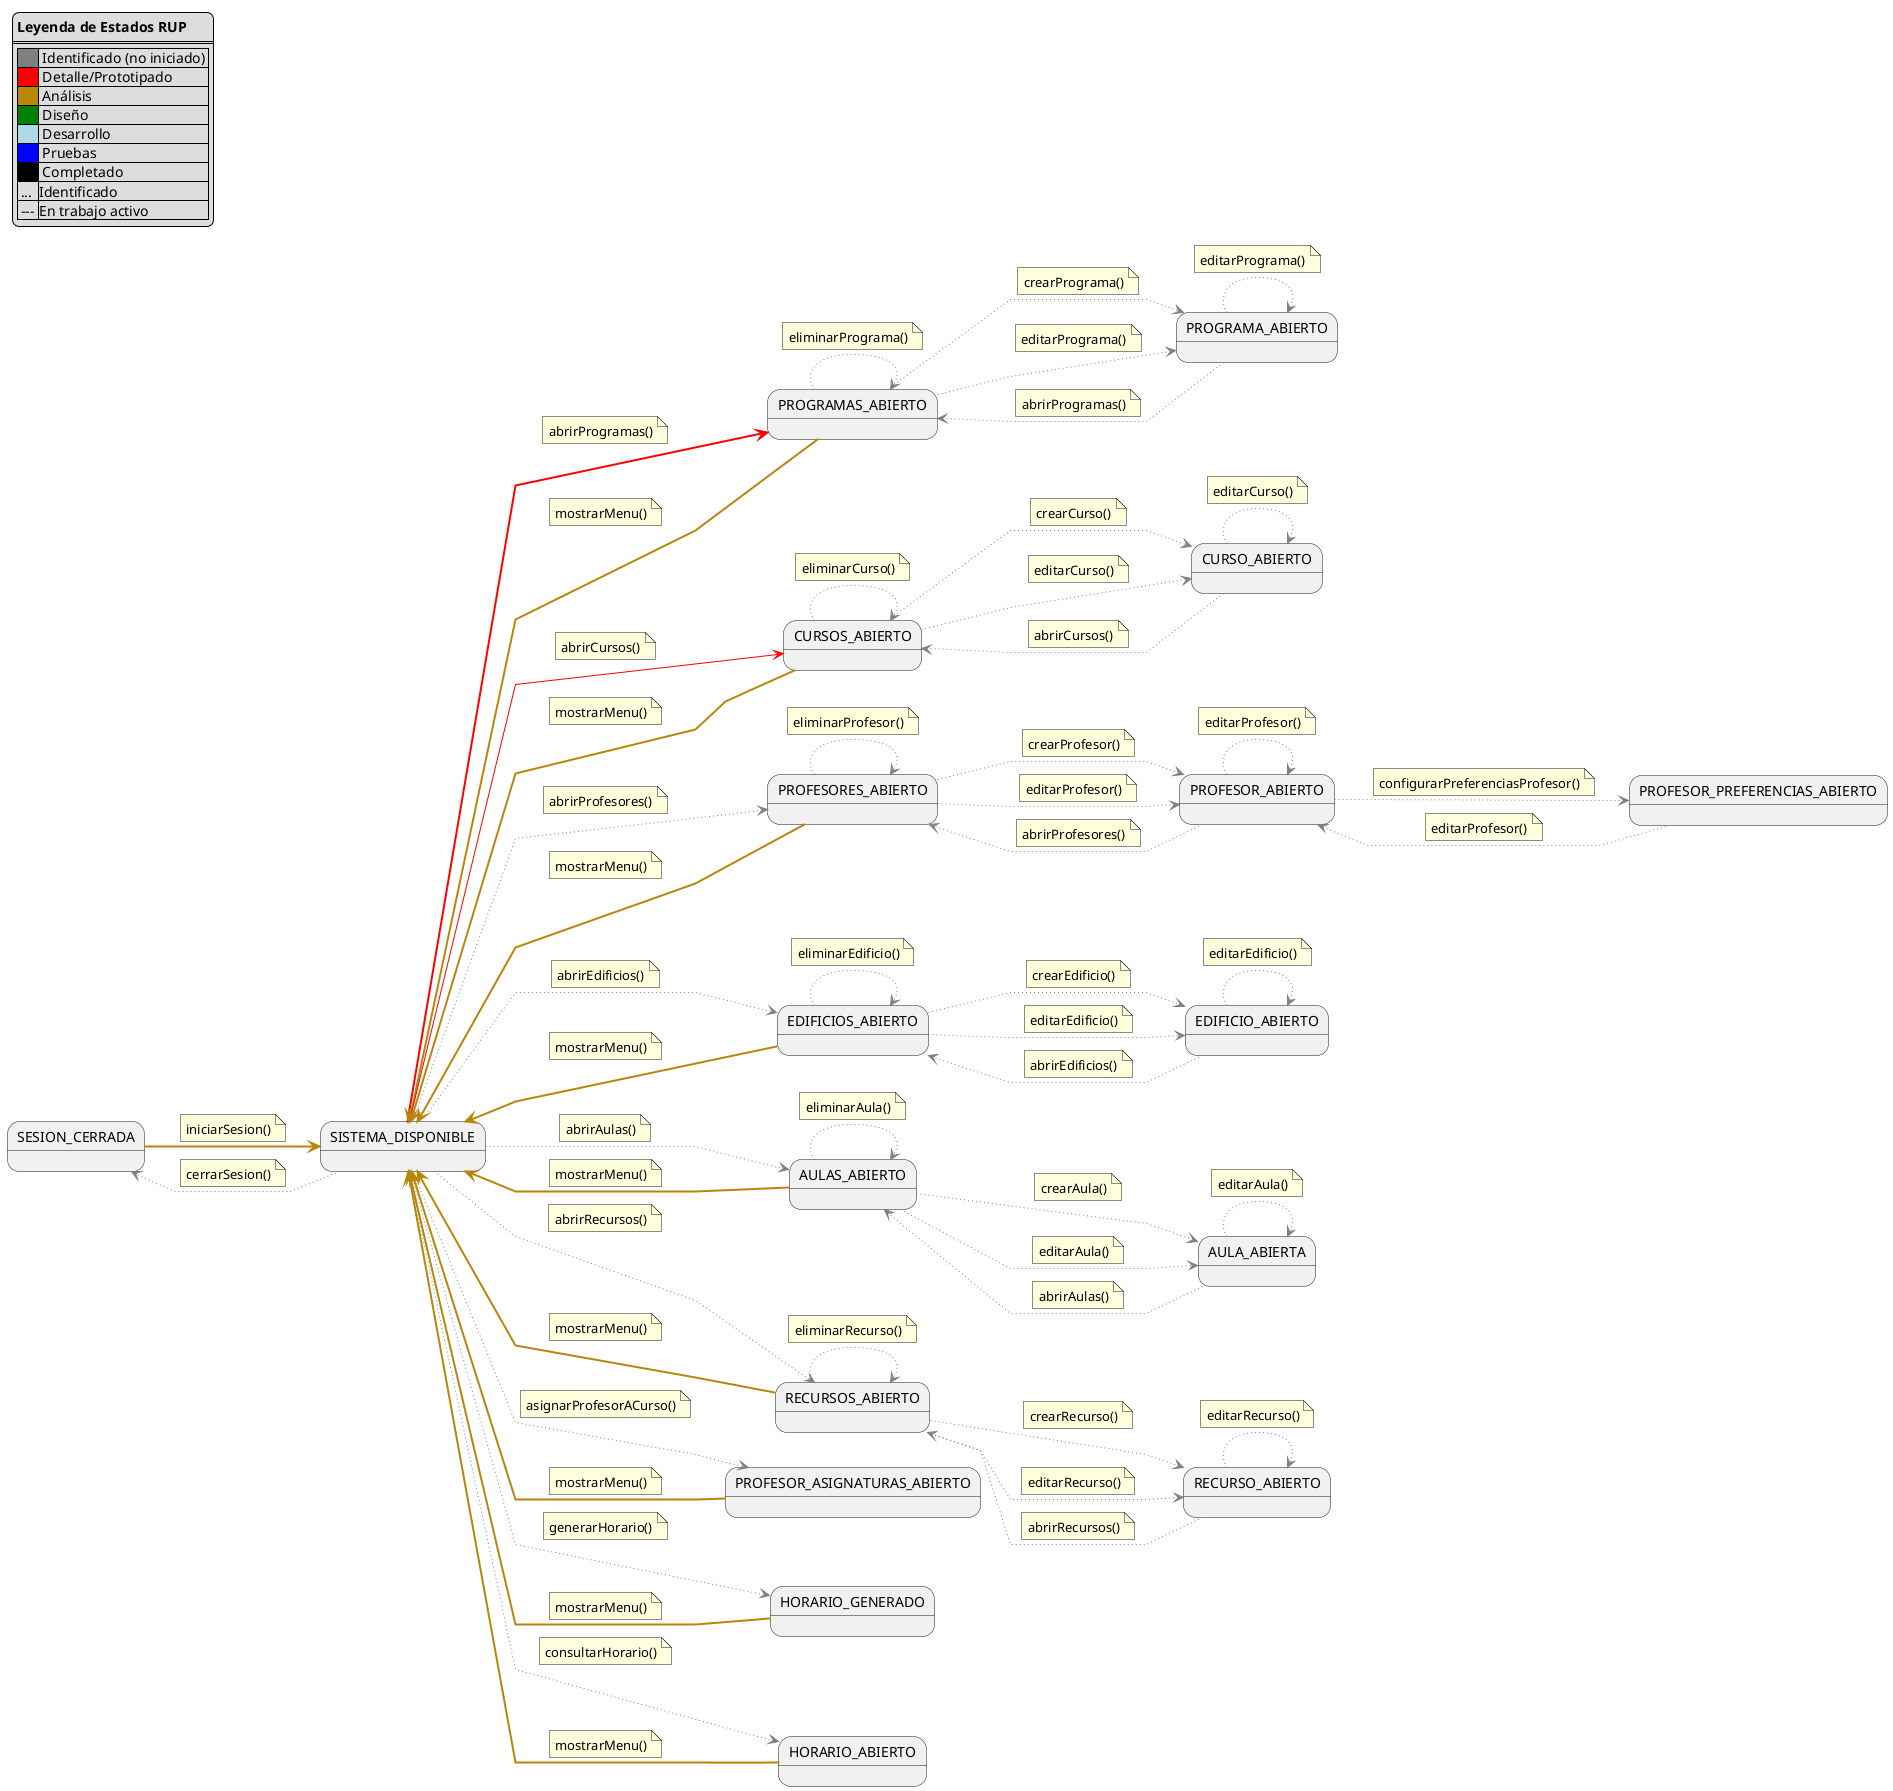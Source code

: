 @startuml diagrama-contexto-administrador

left to right direction
skinparam linetype polyline

legend top left
    **Leyenda de Estados RUP**
    ====
    |<#gray>     | Identificado (no iniciado) |
    |<#red>      | Detalle/Prototipado |
    |<#darkgoldenrod>| Análisis |
    |<#green>    | Diseño |
    |<#lightblue>| Desarrollo |
    |<#blue>     | Pruebas |
    |<#black>    | Completado |
    | ... |Identificado|
    | --- |En trabajo activo|
end legend

state "SESION_CERRADA" as NoAuth
state "SISTEMA_DISPONIBLE" as Menu

state "PROGRAMAS_ABIERTO" as ListProgramas
state "PROGRAMA_ABIERTO" as EditPrograma
state "CURSOS_ABIERTO" as ListCursos
state "CURSO_ABIERTO" as EditCurso
state "PROFESORES_ABIERTO" as ListProfesores
state "PROFESOR_ABIERTO" as EditProfesor
state "PROFESOR_PREFERENCIAS_ABIERTO" as EditProfesorPreferencias
state "EDIFICIOS_ABIERTO" as ListEdificios
state "EDIFICIO_ABIERTO" as EditEdificio
state "AULAS_ABIERTO" as ListAulas
state "AULA_ABIERTA" as EditAula
state "RECURSOS_ABIERTO" as ListRecursos
state "RECURSO_ABIERTO" as EditRecurso

state "PROFESOR_ASIGNATURAS_ABIERTO" as Asignaciones
state "HORARIO_GENERADO" as Generacion
state "HORARIO_ABIERTO" as Consulta

NoAuth -[#darkgoldenrod,thickness=2]-> Menu
    note on link
        iniciarSesion()
    end note

Menu -[#gray,dotted]-> NoAuth
    note on link
        cerrarSesion()
    end note

Menu -[#red,thickness=2]-> ListProgramas
    note on link
        abrirProgramas()
    end note

Menu -[#red,thickness=1]-> ListCursos
    note on link
        abrirCursos()
    end note

Menu -[#gray,dotted]-> ListProfesores
    note on link
        abrirProfesores()
    end note

Menu -[#gray,dotted]-> ListEdificios
    note on link
        abrirEdificios()
    end note

Menu -[#gray,dotted]-> ListAulas
    note on link
        abrirAulas()
    end note

Menu -[#gray,dotted]-> ListRecursos
    note on link
        abrirRecursos()
    end note

Menu -[#gray,dotted]-> Asignaciones
    note on link
        asignarProfesorACurso()
    end note

Menu -[#gray,dotted]-> Generacion
    note on link
        generarHorario()
    end note

Menu -[#gray,dotted]-> Consulta
    note on link
        consultarHorario()
    end note

ListProgramas -[#gray,dotted]-> EditPrograma
    note on link
        crearPrograma()
    end note

ListProgramas -[#gray,dotted]-> EditPrograma
    note on link
        editarPrograma()
    end note

ListProgramas -[#gray,dotted]-> ListProgramas
    note on link
        eliminarPrograma()
    end note

EditPrograma -[#gray,dotted]-> EditPrograma
    note on link
        editarPrograma()
    end note

EditPrograma -[#gray,dotted]-> ListProgramas
    note on link
        abrirProgramas()
    end note

ListCursos -[#gray,dotted]-> EditCurso
    note on link
        crearCurso()
    end note

ListCursos -[#gray,dotted]-> EditCurso
    note on link
        editarCurso()
    end note

ListCursos -[#gray,dotted]-> ListCursos
    note on link
        eliminarCurso()
    end note

EditCurso -[#gray,dotted]-> EditCurso
    note on link
        editarCurso()
    end note

EditCurso -[#gray,dotted]-> ListCursos
    note on link
        abrirCursos()
    end note

ListProfesores -[#gray,dotted]-> EditProfesor
    note on link
        crearProfesor()
    end note

ListProfesores -[#gray,dotted]-> EditProfesor
    note on link
        editarProfesor()
    end note

ListProfesores -[#gray,dotted]-> ListProfesores
    note on link
        eliminarProfesor()
    end note

EditProfesor -[#gray,dotted]-> EditProfesor
    note on link
        editarProfesor()
    end note

EditProfesor -[#gray,dotted]-> EditProfesorPreferencias
    note on link
        configurarPreferenciasProfesor()
    end note

EditProfesorPreferencias -[#gray,dotted]-> EditProfesor
    note on link
        editarProfesor()
    end note
    
EditProfesor -[#gray,dotted]-> ListProfesores
    note on link
        abrirProfesores()
    end note

ListEdificios -[#gray,dotted]-> EditEdificio
    note on link
        crearEdificio()
    end note

ListEdificios -[#gray,dotted]-> EditEdificio
    note on link
        editarEdificio()
    end note

ListEdificios -[#gray,dotted]-> ListEdificios
    note on link
        eliminarEdificio()
    end note

EditEdificio -[#gray,dotted]-> EditEdificio
    note on link
        editarEdificio()
    end note

EditEdificio -[#gray,dotted]-> ListEdificios
    note on link
        abrirEdificios()
    end note

ListAulas -[#gray,dotted]-> EditAula
    note on link
        crearAula()
    end note

ListAulas -[#gray,dotted]-> EditAula
    note on link
        editarAula()
    end note

ListAulas -[#gray,dotted]-> ListAulas
    note on link
        eliminarAula()
    end note

EditAula -[#gray,dotted]-> EditAula
    note on link
        editarAula()
    end note

EditAula -[#gray,dotted]-> ListAulas
    note on link
        abrirAulas()
    end note

ListRecursos -[#gray,dotted]-> EditRecurso
    note on link
        crearRecurso()
    end note

ListRecursos -[#gray,dotted]-> EditRecurso
    note on link
        editarRecurso()
    end note

ListRecursos -[#gray,dotted]-> ListRecursos
    note on link
        eliminarRecurso()
    end note

EditRecurso -[#gray,dotted]-> EditRecurso
    note on link
        editarRecurso()
    end note

EditRecurso -[#gray,dotted]-> ListRecursos
    note on link
        abrirRecursos()
    end note

ListProgramas -[#darkgoldenrod,thickness=2]-> Menu
    note on link
        mostrarMenu()
    end note

ListCursos -[#darkgoldenrod,thickness=2]-> Menu
    note on link
        mostrarMenu()
    end note

ListProfesores -[#darkgoldenrod,thickness=2]-> Menu
    note on link
        mostrarMenu()
    end note

ListEdificios -[#darkgoldenrod,thickness=2]-> Menu
    note on link
        mostrarMenu()
    end note

ListAulas -[#darkgoldenrod,thickness=2]-> Menu
    note on link
        mostrarMenu()
    end note

ListRecursos -[#darkgoldenrod,thickness=2]-> Menu
    note on link
        mostrarMenu()
    end note

Asignaciones -[#darkgoldenrod,thickness=2]-> Menu
    note on link
        mostrarMenu()
    end note

Generacion -[#darkgoldenrod,thickness=2]-> Menu
    note on link
        mostrarMenu()
    end note

Consulta -[#darkgoldenrod,thickness=2]-> Menu
    note on link
        mostrarMenu()
    end note

@enduml